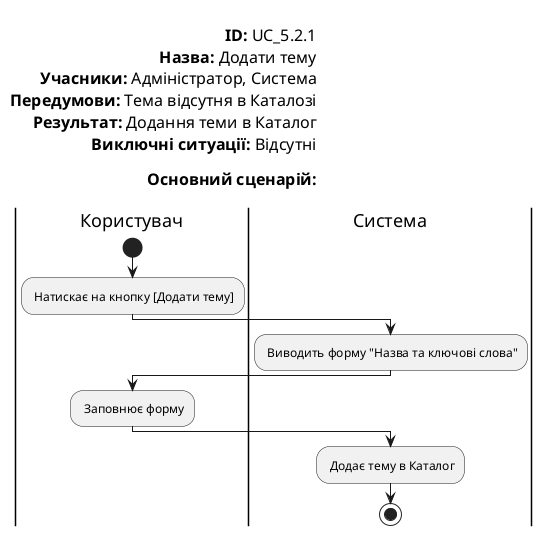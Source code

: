 @startuml
left header
        
        <font color=000 size=16><b>ID:</b> UC_5.2.1
        <font color=000 size=16><b>Назва:</b> Додати тему
        <font color=000 size=16><b>Учасники:</b> Адміністратор, Система
        <font color=000 size=16><b>Передумови:</b> Тема відсутня в Каталозі
        <font color=000 size=16><b>Результат:</b> Додання теми в Каталог
        <font color=000 size=16><b>Виключні ситуації:</b> Відсутні
        
        <font color=000 size=16><b>Основний сценарій:</b>
        
    end header

    |Користувач|
        start
        : Натискає на кнопку [Додати тему];
    |Система|
        : Виводить форму "Назва та ключові слова";
    |Користувач|
        : Заповнює форму;
    |Система|
        : Додає тему в Каталог;
    stop;
@enduml
